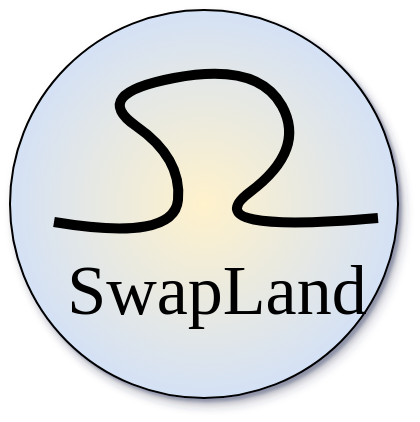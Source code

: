 <mxfile version="20.0.3" type="github"><diagram id="OEhMZ_4tPlUAUmCWhHnV" name="Page-1"><mxGraphModel dx="1298" dy="770" grid="1" gridSize="2" guides="1" tooltips="1" connect="1" arrows="1" fold="1" page="1" pageScale="1" pageWidth="827" pageHeight="1169" background="none" math="0" shadow="1"><root><mxCell id="0"/><mxCell id="1" parent="0"/><mxCell id="AIC7XVKChZGaj5p8dbM0-7" value="" style="ellipse;whiteSpace=wrap;html=1;aspect=fixed;shadow=1;fillColor=#fff2cc;strokeColor=#000000;gradientDirection=radial;gradientColor=#D4E1F5;rounded=0;" vertex="1" parent="1"><mxGeometry x="200" y="194" width="194" height="194" as="geometry"/></mxCell><mxCell id="AIC7XVKChZGaj5p8dbM0-5" value="" style="endArrow=none;html=1;rounded=0;strokeWidth=5;curved=1;elbow=vertical;" edge="1" parent="1"><mxGeometry width="50" height="50" relative="1" as="geometry"><mxPoint x="222" y="300" as="sourcePoint"/><mxPoint x="384" y="298" as="targetPoint"/><Array as="points"><mxPoint x="282" y="310"/><mxPoint x="286" y="268"/><mxPoint x="240" y="236"/><mxPoint x="324" y="220"/><mxPoint x="348" y="264"/><mxPoint x="292" y="306"/></Array></mxGeometry></mxCell><mxCell id="AIC7XVKChZGaj5p8dbM0-9" value="SwapLand" style="text;html=1;align=center;verticalAlign=middle;resizable=0;points=[];autosize=1;strokeColor=none;fillColor=none;gradientColor=#ffffff;fontSize=35;fontFamily=Times New Roman;" vertex="1" parent="1"><mxGeometry x="218" y="306" width="170" height="56" as="geometry"/></mxCell></root></mxGraphModel></diagram></mxfile>